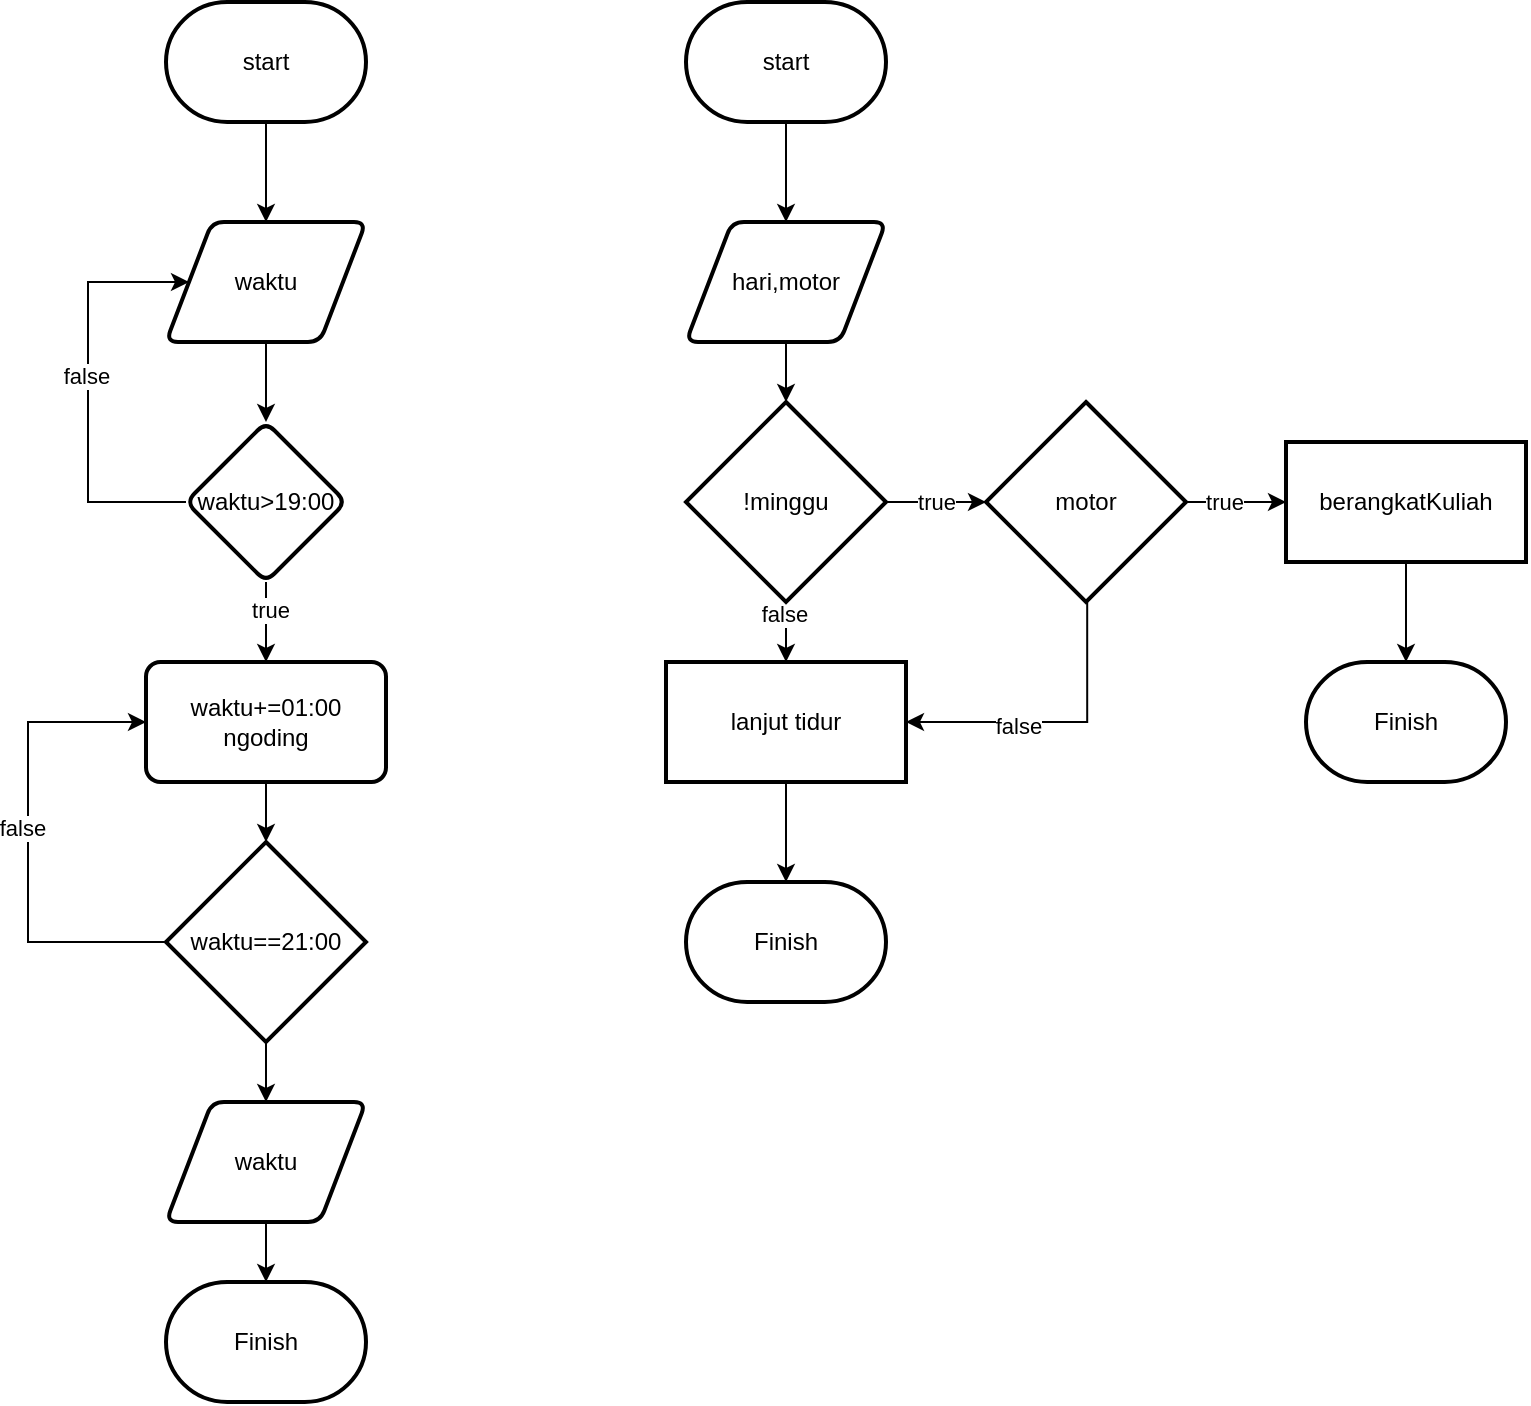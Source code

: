 <mxfile version="26.0.14">
  <diagram name="Page-1" id="TZkgs-Uuvj9vJ_uZFDp6">
    <mxGraphModel dx="1999" dy="598" grid="1" gridSize="10" guides="1" tooltips="1" connect="1" arrows="1" fold="1" page="1" pageScale="1" pageWidth="850" pageHeight="1100" math="0" shadow="0">
      <root>
        <mxCell id="0" />
        <mxCell id="1" parent="0" />
        <mxCell id="GzLK8Yj8xFbDdb8HoI71-3" value="" style="edgeStyle=orthogonalEdgeStyle;rounded=0;orthogonalLoop=1;jettySize=auto;html=1;" edge="1" parent="1" source="GzLK8Yj8xFbDdb8HoI71-1" target="GzLK8Yj8xFbDdb8HoI71-2">
          <mxGeometry relative="1" as="geometry" />
        </mxCell>
        <mxCell id="GzLK8Yj8xFbDdb8HoI71-1" value="start" style="strokeWidth=2;html=1;shape=mxgraph.flowchart.terminator;whiteSpace=wrap;" vertex="1" parent="1">
          <mxGeometry x="250" y="30" width="100" height="60" as="geometry" />
        </mxCell>
        <mxCell id="GzLK8Yj8xFbDdb8HoI71-23" value="" style="edgeStyle=orthogonalEdgeStyle;rounded=0;orthogonalLoop=1;jettySize=auto;html=1;entryX=0.5;entryY=0;entryDx=0;entryDy=0;entryPerimeter=0;" edge="1" parent="1" source="GzLK8Yj8xFbDdb8HoI71-2" target="GzLK8Yj8xFbDdb8HoI71-6">
          <mxGeometry relative="1" as="geometry">
            <mxPoint x="300" y="240" as="targetPoint" />
          </mxGeometry>
        </mxCell>
        <mxCell id="GzLK8Yj8xFbDdb8HoI71-2" value="hari,motor" style="shape=parallelogram;html=1;strokeWidth=2;perimeter=parallelogramPerimeter;whiteSpace=wrap;rounded=1;arcSize=12;size=0.23;" vertex="1" parent="1">
          <mxGeometry x="250" y="140" width="100" height="60" as="geometry" />
        </mxCell>
        <mxCell id="GzLK8Yj8xFbDdb8HoI71-9" value="" style="edgeStyle=orthogonalEdgeStyle;rounded=0;orthogonalLoop=1;jettySize=auto;html=1;" edge="1" parent="1" source="GzLK8Yj8xFbDdb8HoI71-6" target="GzLK8Yj8xFbDdb8HoI71-8">
          <mxGeometry relative="1" as="geometry" />
        </mxCell>
        <mxCell id="GzLK8Yj8xFbDdb8HoI71-32" value="true" style="edgeLabel;html=1;align=center;verticalAlign=middle;resizable=0;points=[];" vertex="1" connectable="0" parent="GzLK8Yj8xFbDdb8HoI71-9">
          <mxGeometry x="-0.017" relative="1" as="geometry">
            <mxPoint as="offset" />
          </mxGeometry>
        </mxCell>
        <mxCell id="GzLK8Yj8xFbDdb8HoI71-16" value="" style="edgeStyle=orthogonalEdgeStyle;rounded=0;orthogonalLoop=1;jettySize=auto;html=1;" edge="1" parent="1" source="GzLK8Yj8xFbDdb8HoI71-6" target="GzLK8Yj8xFbDdb8HoI71-15">
          <mxGeometry relative="1" as="geometry" />
        </mxCell>
        <mxCell id="GzLK8Yj8xFbDdb8HoI71-33" value="false" style="edgeLabel;html=1;align=center;verticalAlign=middle;resizable=0;points=[];" vertex="1" connectable="0" parent="GzLK8Yj8xFbDdb8HoI71-16">
          <mxGeometry x="-0.764" y="-1" relative="1" as="geometry">
            <mxPoint as="offset" />
          </mxGeometry>
        </mxCell>
        <mxCell id="GzLK8Yj8xFbDdb8HoI71-6" value="!minggu" style="strokeWidth=2;html=1;shape=mxgraph.flowchart.decision;whiteSpace=wrap;" vertex="1" parent="1">
          <mxGeometry x="250" y="230" width="100" height="100" as="geometry" />
        </mxCell>
        <mxCell id="GzLK8Yj8xFbDdb8HoI71-36" style="edgeStyle=orthogonalEdgeStyle;rounded=0;orthogonalLoop=1;jettySize=auto;html=1;exitX=0.5;exitY=1;exitDx=0;exitDy=0;exitPerimeter=0;entryX=1;entryY=0.5;entryDx=0;entryDy=0;" edge="1" parent="1" target="GzLK8Yj8xFbDdb8HoI71-15">
          <mxGeometry relative="1" as="geometry">
            <mxPoint x="400" y="380" as="targetPoint" />
            <mxPoint x="450.6" y="330" as="sourcePoint" />
            <Array as="points">
              <mxPoint x="451" y="390" />
            </Array>
          </mxGeometry>
        </mxCell>
        <mxCell id="GzLK8Yj8xFbDdb8HoI71-38" value="false" style="edgeLabel;html=1;align=center;verticalAlign=middle;resizable=0;points=[];" vertex="1" connectable="0" parent="GzLK8Yj8xFbDdb8HoI71-36">
          <mxGeometry x="0.257" y="2" relative="1" as="geometry">
            <mxPoint as="offset" />
          </mxGeometry>
        </mxCell>
        <mxCell id="GzLK8Yj8xFbDdb8HoI71-39" value="" style="edgeStyle=orthogonalEdgeStyle;rounded=0;orthogonalLoop=1;jettySize=auto;html=1;" edge="1" parent="1" source="GzLK8Yj8xFbDdb8HoI71-8" target="GzLK8Yj8xFbDdb8HoI71-10">
          <mxGeometry relative="1" as="geometry" />
        </mxCell>
        <mxCell id="GzLK8Yj8xFbDdb8HoI71-40" value="true" style="edgeLabel;html=1;align=center;verticalAlign=middle;resizable=0;points=[];" vertex="1" connectable="0" parent="GzLK8Yj8xFbDdb8HoI71-39">
          <mxGeometry x="-0.251" relative="1" as="geometry">
            <mxPoint as="offset" />
          </mxGeometry>
        </mxCell>
        <mxCell id="GzLK8Yj8xFbDdb8HoI71-8" value="motor" style="strokeWidth=2;html=1;shape=mxgraph.flowchart.decision;whiteSpace=wrap;" vertex="1" parent="1">
          <mxGeometry x="400" y="230" width="100" height="100" as="geometry" />
        </mxCell>
        <mxCell id="GzLK8Yj8xFbDdb8HoI71-30" value="" style="edgeStyle=orthogonalEdgeStyle;rounded=0;orthogonalLoop=1;jettySize=auto;html=1;" edge="1" parent="1" source="GzLK8Yj8xFbDdb8HoI71-10" target="GzLK8Yj8xFbDdb8HoI71-29">
          <mxGeometry relative="1" as="geometry" />
        </mxCell>
        <mxCell id="GzLK8Yj8xFbDdb8HoI71-10" value="berangkatKuliah" style="whiteSpace=wrap;html=1;strokeWidth=2;" vertex="1" parent="1">
          <mxGeometry x="550" y="250" width="120" height="60" as="geometry" />
        </mxCell>
        <mxCell id="GzLK8Yj8xFbDdb8HoI71-28" value="" style="edgeStyle=orthogonalEdgeStyle;rounded=0;orthogonalLoop=1;jettySize=auto;html=1;" edge="1" parent="1" source="GzLK8Yj8xFbDdb8HoI71-15" target="GzLK8Yj8xFbDdb8HoI71-25">
          <mxGeometry relative="1" as="geometry" />
        </mxCell>
        <mxCell id="GzLK8Yj8xFbDdb8HoI71-15" value="lanjut tidur" style="whiteSpace=wrap;html=1;strokeWidth=2;" vertex="1" parent="1">
          <mxGeometry x="240" y="360" width="120" height="60" as="geometry" />
        </mxCell>
        <mxCell id="GzLK8Yj8xFbDdb8HoI71-25" value="Finish" style="strokeWidth=2;html=1;shape=mxgraph.flowchart.terminator;whiteSpace=wrap;" vertex="1" parent="1">
          <mxGeometry x="250" y="470" width="100" height="60" as="geometry" />
        </mxCell>
        <mxCell id="GzLK8Yj8xFbDdb8HoI71-29" value="Finish" style="strokeWidth=2;html=1;shape=mxgraph.flowchart.terminator;whiteSpace=wrap;" vertex="1" parent="1">
          <mxGeometry x="560" y="360" width="100" height="60" as="geometry" />
        </mxCell>
        <mxCell id="GzLK8Yj8xFbDdb8HoI71-42" value="" style="edgeStyle=orthogonalEdgeStyle;rounded=0;orthogonalLoop=1;jettySize=auto;html=1;" edge="1" parent="1" source="GzLK8Yj8xFbDdb8HoI71-31" target="GzLK8Yj8xFbDdb8HoI71-41">
          <mxGeometry relative="1" as="geometry" />
        </mxCell>
        <mxCell id="GzLK8Yj8xFbDdb8HoI71-31" value="start" style="strokeWidth=2;html=1;shape=mxgraph.flowchart.terminator;whiteSpace=wrap;" vertex="1" parent="1">
          <mxGeometry x="-10" y="30" width="100" height="60" as="geometry" />
        </mxCell>
        <mxCell id="GzLK8Yj8xFbDdb8HoI71-48" value="" style="edgeStyle=orthogonalEdgeStyle;rounded=0;orthogonalLoop=1;jettySize=auto;html=1;" edge="1" parent="1" source="GzLK8Yj8xFbDdb8HoI71-41" target="GzLK8Yj8xFbDdb8HoI71-47">
          <mxGeometry relative="1" as="geometry" />
        </mxCell>
        <mxCell id="GzLK8Yj8xFbDdb8HoI71-41" value="waktu" style="shape=parallelogram;html=1;strokeWidth=2;perimeter=parallelogramPerimeter;whiteSpace=wrap;rounded=1;arcSize=12;size=0.23;" vertex="1" parent="1">
          <mxGeometry x="-10" y="140" width="100" height="60" as="geometry" />
        </mxCell>
        <mxCell id="GzLK8Yj8xFbDdb8HoI71-49" style="edgeStyle=orthogonalEdgeStyle;rounded=0;orthogonalLoop=1;jettySize=auto;html=1;" edge="1" parent="1" source="GzLK8Yj8xFbDdb8HoI71-47" target="GzLK8Yj8xFbDdb8HoI71-41">
          <mxGeometry relative="1" as="geometry">
            <mxPoint x="-50" y="160" as="targetPoint" />
            <Array as="points">
              <mxPoint x="-49" y="280" />
              <mxPoint x="-49" y="170" />
            </Array>
          </mxGeometry>
        </mxCell>
        <mxCell id="GzLK8Yj8xFbDdb8HoI71-50" value="false" style="edgeLabel;html=1;align=center;verticalAlign=middle;resizable=0;points=[];" vertex="1" connectable="0" parent="GzLK8Yj8xFbDdb8HoI71-49">
          <mxGeometry x="0.069" y="1" relative="1" as="geometry">
            <mxPoint as="offset" />
          </mxGeometry>
        </mxCell>
        <mxCell id="GzLK8Yj8xFbDdb8HoI71-54" value="" style="edgeStyle=orthogonalEdgeStyle;rounded=0;orthogonalLoop=1;jettySize=auto;html=1;" edge="1" parent="1" source="GzLK8Yj8xFbDdb8HoI71-47" target="GzLK8Yj8xFbDdb8HoI71-53">
          <mxGeometry relative="1" as="geometry" />
        </mxCell>
        <mxCell id="GzLK8Yj8xFbDdb8HoI71-59" value="true" style="edgeLabel;html=1;align=center;verticalAlign=middle;resizable=0;points=[];" vertex="1" connectable="0" parent="GzLK8Yj8xFbDdb8HoI71-54">
          <mxGeometry x="-0.3" y="2" relative="1" as="geometry">
            <mxPoint as="offset" />
          </mxGeometry>
        </mxCell>
        <mxCell id="GzLK8Yj8xFbDdb8HoI71-47" value="waktu&amp;gt;19:00" style="rhombus;whiteSpace=wrap;html=1;strokeWidth=2;rounded=1;arcSize=12;" vertex="1" parent="1">
          <mxGeometry y="240" width="80" height="80" as="geometry" />
        </mxCell>
        <mxCell id="GzLK8Yj8xFbDdb8HoI71-56" value="" style="edgeStyle=orthogonalEdgeStyle;rounded=0;orthogonalLoop=1;jettySize=auto;html=1;" edge="1" parent="1" source="GzLK8Yj8xFbDdb8HoI71-53" target="GzLK8Yj8xFbDdb8HoI71-55">
          <mxGeometry relative="1" as="geometry" />
        </mxCell>
        <mxCell id="GzLK8Yj8xFbDdb8HoI71-53" value="&lt;div&gt;waktu+=01:00&lt;/div&gt;ngoding" style="whiteSpace=wrap;html=1;strokeWidth=2;rounded=1;arcSize=12;" vertex="1" parent="1">
          <mxGeometry x="-20" y="360" width="120" height="60" as="geometry" />
        </mxCell>
        <mxCell id="GzLK8Yj8xFbDdb8HoI71-57" style="edgeStyle=orthogonalEdgeStyle;rounded=0;orthogonalLoop=1;jettySize=auto;html=1;entryX=0;entryY=0.5;entryDx=0;entryDy=0;" edge="1" parent="1" source="GzLK8Yj8xFbDdb8HoI71-55" target="GzLK8Yj8xFbDdb8HoI71-53">
          <mxGeometry relative="1" as="geometry">
            <mxPoint x="-80" y="390" as="targetPoint" />
            <Array as="points">
              <mxPoint x="-79" y="500" />
              <mxPoint x="-79" y="390" />
            </Array>
          </mxGeometry>
        </mxCell>
        <mxCell id="GzLK8Yj8xFbDdb8HoI71-58" value="false" style="edgeLabel;html=1;align=center;verticalAlign=middle;resizable=0;points=[];" vertex="1" connectable="0" parent="GzLK8Yj8xFbDdb8HoI71-57">
          <mxGeometry x="0.059" y="3" relative="1" as="geometry">
            <mxPoint as="offset" />
          </mxGeometry>
        </mxCell>
        <mxCell id="GzLK8Yj8xFbDdb8HoI71-61" value="" style="edgeStyle=orthogonalEdgeStyle;rounded=0;orthogonalLoop=1;jettySize=auto;html=1;" edge="1" parent="1" source="GzLK8Yj8xFbDdb8HoI71-55" target="GzLK8Yj8xFbDdb8HoI71-60">
          <mxGeometry relative="1" as="geometry" />
        </mxCell>
        <mxCell id="GzLK8Yj8xFbDdb8HoI71-55" value="waktu==21:00" style="strokeWidth=2;html=1;shape=mxgraph.flowchart.decision;whiteSpace=wrap;" vertex="1" parent="1">
          <mxGeometry x="-10" y="450" width="100" height="100" as="geometry" />
        </mxCell>
        <mxCell id="GzLK8Yj8xFbDdb8HoI71-63" value="" style="edgeStyle=orthogonalEdgeStyle;rounded=0;orthogonalLoop=1;jettySize=auto;html=1;" edge="1" parent="1" source="GzLK8Yj8xFbDdb8HoI71-60" target="GzLK8Yj8xFbDdb8HoI71-62">
          <mxGeometry relative="1" as="geometry" />
        </mxCell>
        <mxCell id="GzLK8Yj8xFbDdb8HoI71-60" value="waktu" style="shape=parallelogram;html=1;strokeWidth=2;perimeter=parallelogramPerimeter;whiteSpace=wrap;rounded=1;arcSize=12;size=0.23;" vertex="1" parent="1">
          <mxGeometry x="-10" y="580" width="100" height="60" as="geometry" />
        </mxCell>
        <mxCell id="GzLK8Yj8xFbDdb8HoI71-62" value="Finish" style="strokeWidth=2;html=1;shape=mxgraph.flowchart.terminator;whiteSpace=wrap;" vertex="1" parent="1">
          <mxGeometry x="-10" y="670" width="100" height="60" as="geometry" />
        </mxCell>
      </root>
    </mxGraphModel>
  </diagram>
</mxfile>
